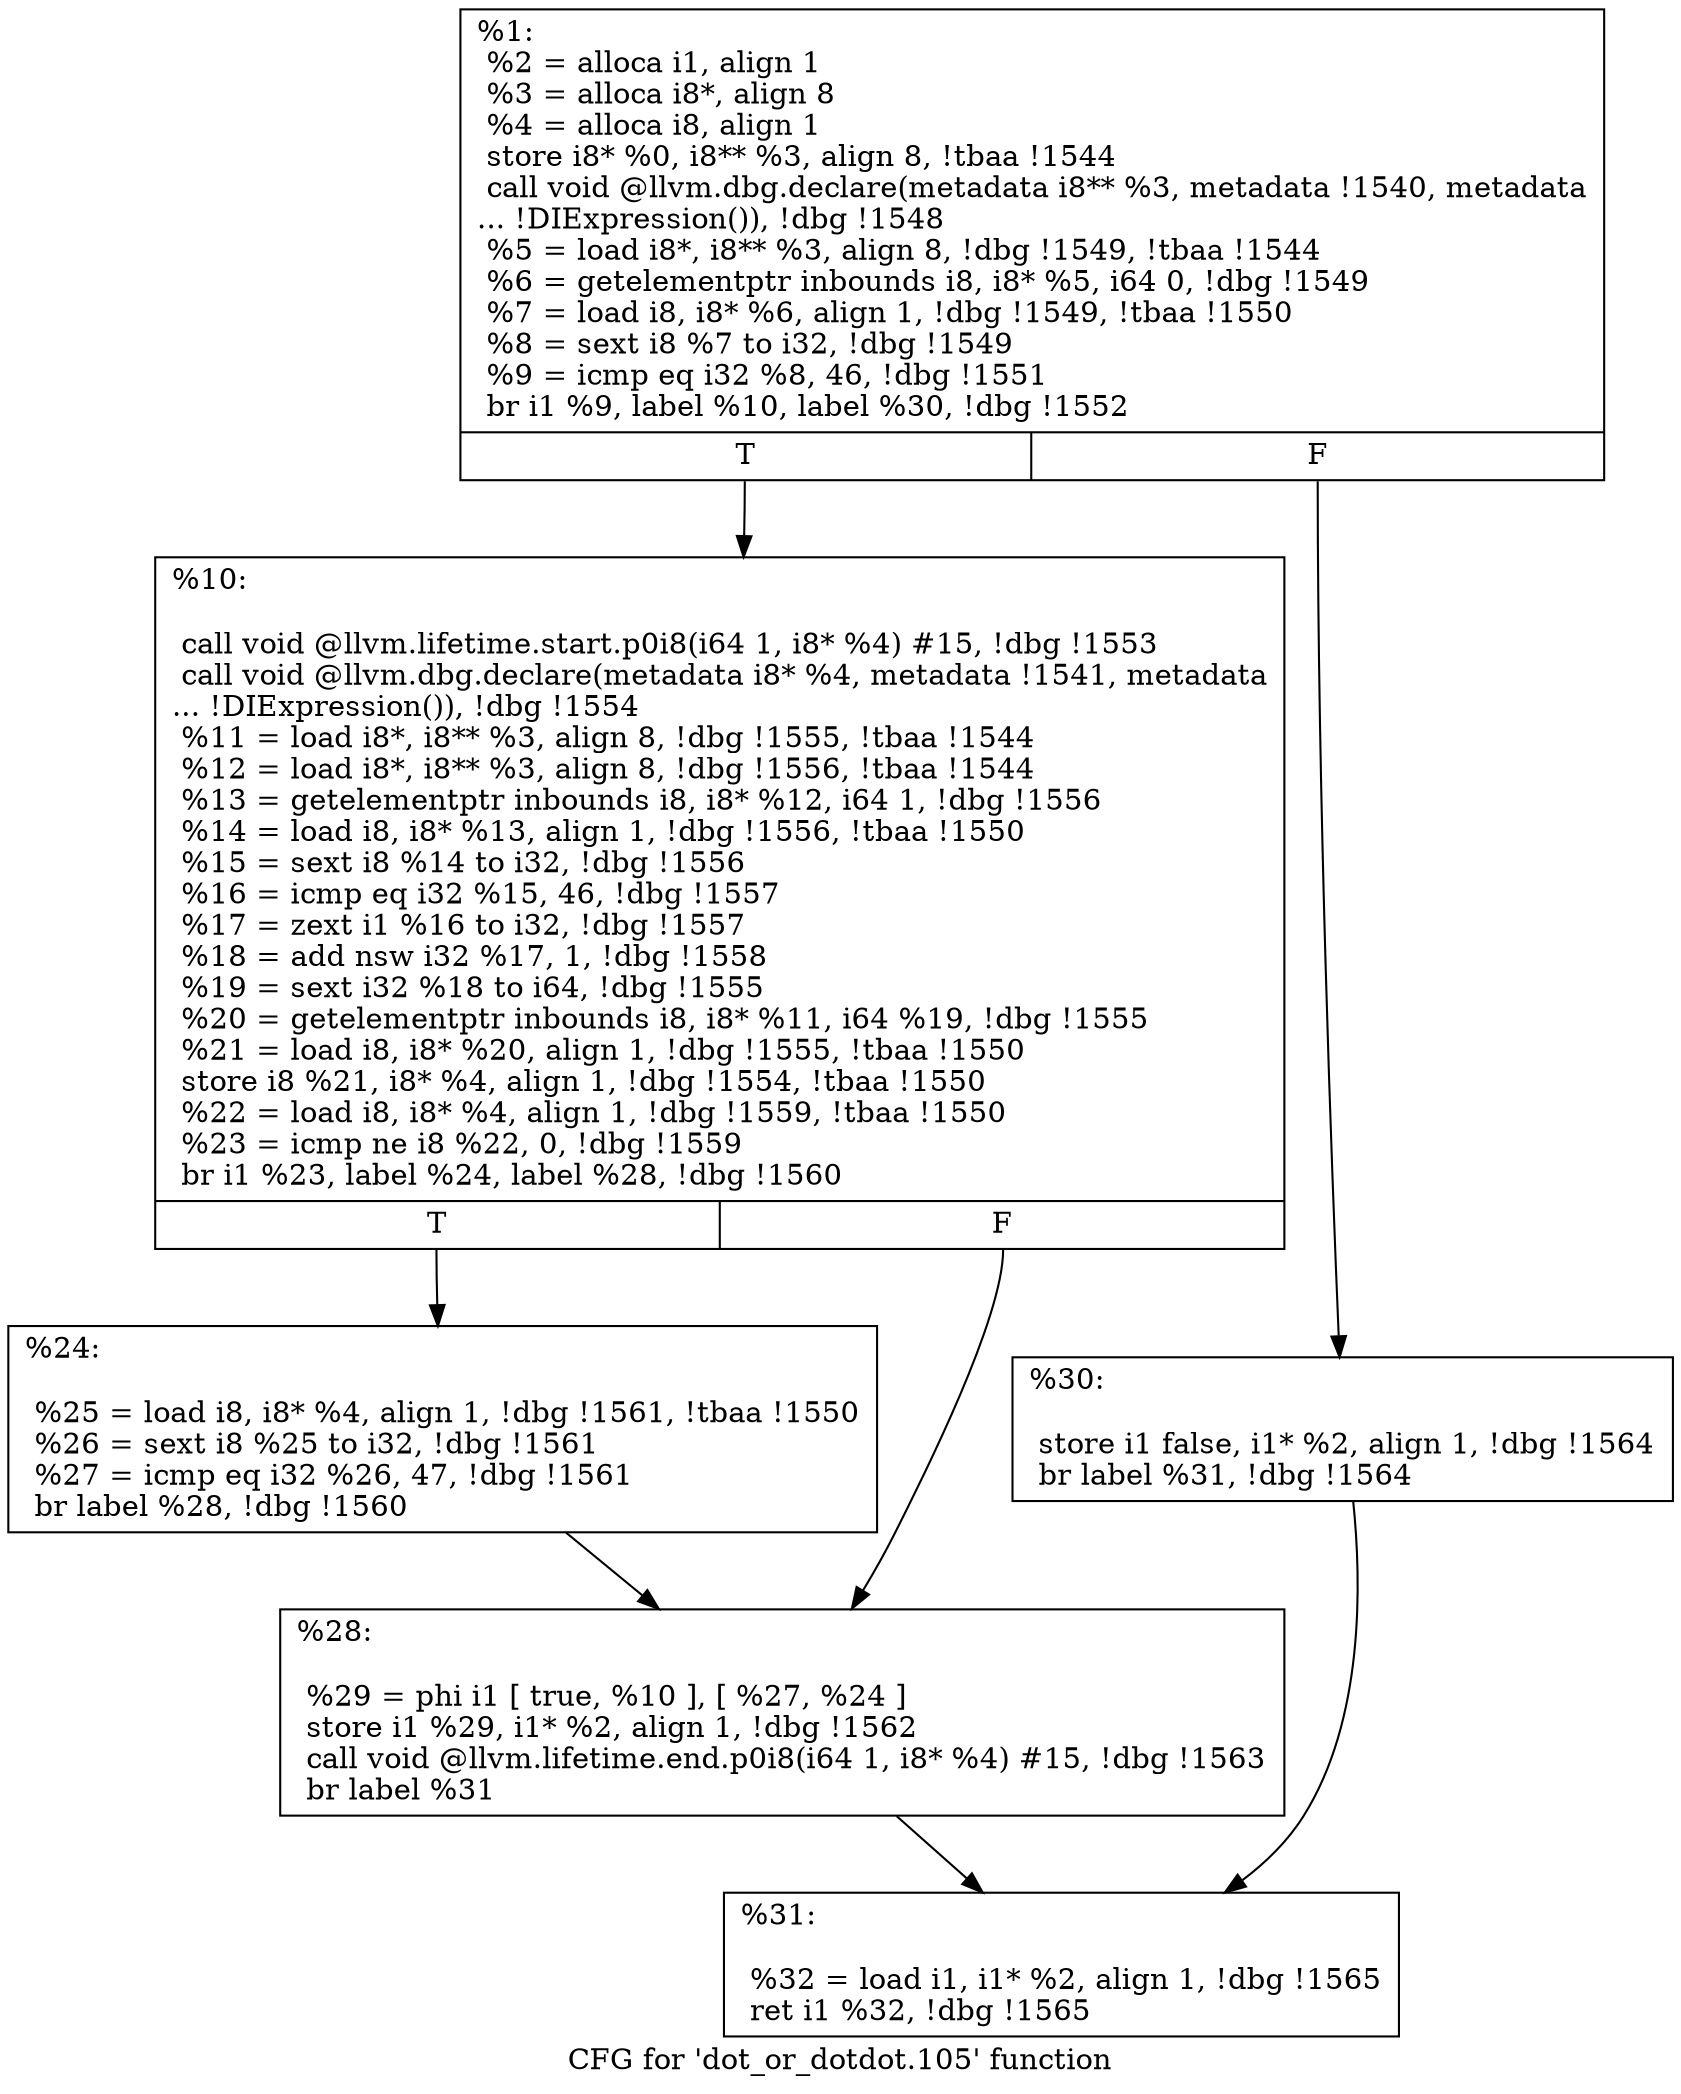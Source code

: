 digraph "CFG for 'dot_or_dotdot.105' function" {
	label="CFG for 'dot_or_dotdot.105' function";

	Node0x2775e60 [shape=record,label="{%1:\l  %2 = alloca i1, align 1\l  %3 = alloca i8*, align 8\l  %4 = alloca i8, align 1\l  store i8* %0, i8** %3, align 8, !tbaa !1544\l  call void @llvm.dbg.declare(metadata i8** %3, metadata !1540, metadata\l... !DIExpression()), !dbg !1548\l  %5 = load i8*, i8** %3, align 8, !dbg !1549, !tbaa !1544\l  %6 = getelementptr inbounds i8, i8* %5, i64 0, !dbg !1549\l  %7 = load i8, i8* %6, align 1, !dbg !1549, !tbaa !1550\l  %8 = sext i8 %7 to i32, !dbg !1549\l  %9 = icmp eq i32 %8, 46, !dbg !1551\l  br i1 %9, label %10, label %30, !dbg !1552\l|{<s0>T|<s1>F}}"];
	Node0x2775e60:s0 -> Node0x2775ee0;
	Node0x2775e60:s1 -> Node0x2775fd0;
	Node0x2775ee0 [shape=record,label="{%10:\l\l  call void @llvm.lifetime.start.p0i8(i64 1, i8* %4) #15, !dbg !1553\l  call void @llvm.dbg.declare(metadata i8* %4, metadata !1541, metadata\l... !DIExpression()), !dbg !1554\l  %11 = load i8*, i8** %3, align 8, !dbg !1555, !tbaa !1544\l  %12 = load i8*, i8** %3, align 8, !dbg !1556, !tbaa !1544\l  %13 = getelementptr inbounds i8, i8* %12, i64 1, !dbg !1556\l  %14 = load i8, i8* %13, align 1, !dbg !1556, !tbaa !1550\l  %15 = sext i8 %14 to i32, !dbg !1556\l  %16 = icmp eq i32 %15, 46, !dbg !1557\l  %17 = zext i1 %16 to i32, !dbg !1557\l  %18 = add nsw i32 %17, 1, !dbg !1558\l  %19 = sext i32 %18 to i64, !dbg !1555\l  %20 = getelementptr inbounds i8, i8* %11, i64 %19, !dbg !1555\l  %21 = load i8, i8* %20, align 1, !dbg !1555, !tbaa !1550\l  store i8 %21, i8* %4, align 1, !dbg !1554, !tbaa !1550\l  %22 = load i8, i8* %4, align 1, !dbg !1559, !tbaa !1550\l  %23 = icmp ne i8 %22, 0, !dbg !1559\l  br i1 %23, label %24, label %28, !dbg !1560\l|{<s0>T|<s1>F}}"];
	Node0x2775ee0:s0 -> Node0x2775f30;
	Node0x2775ee0:s1 -> Node0x2775f80;
	Node0x2775f30 [shape=record,label="{%24:\l\l  %25 = load i8, i8* %4, align 1, !dbg !1561, !tbaa !1550\l  %26 = sext i8 %25 to i32, !dbg !1561\l  %27 = icmp eq i32 %26, 47, !dbg !1561\l  br label %28, !dbg !1560\l}"];
	Node0x2775f30 -> Node0x2775f80;
	Node0x2775f80 [shape=record,label="{%28:\l\l  %29 = phi i1 [ true, %10 ], [ %27, %24 ]\l  store i1 %29, i1* %2, align 1, !dbg !1562\l  call void @llvm.lifetime.end.p0i8(i64 1, i8* %4) #15, !dbg !1563\l  br label %31\l}"];
	Node0x2775f80 -> Node0x2776020;
	Node0x2775fd0 [shape=record,label="{%30:\l\l  store i1 false, i1* %2, align 1, !dbg !1564\l  br label %31, !dbg !1564\l}"];
	Node0x2775fd0 -> Node0x2776020;
	Node0x2776020 [shape=record,label="{%31:\l\l  %32 = load i1, i1* %2, align 1, !dbg !1565\l  ret i1 %32, !dbg !1565\l}"];
}
